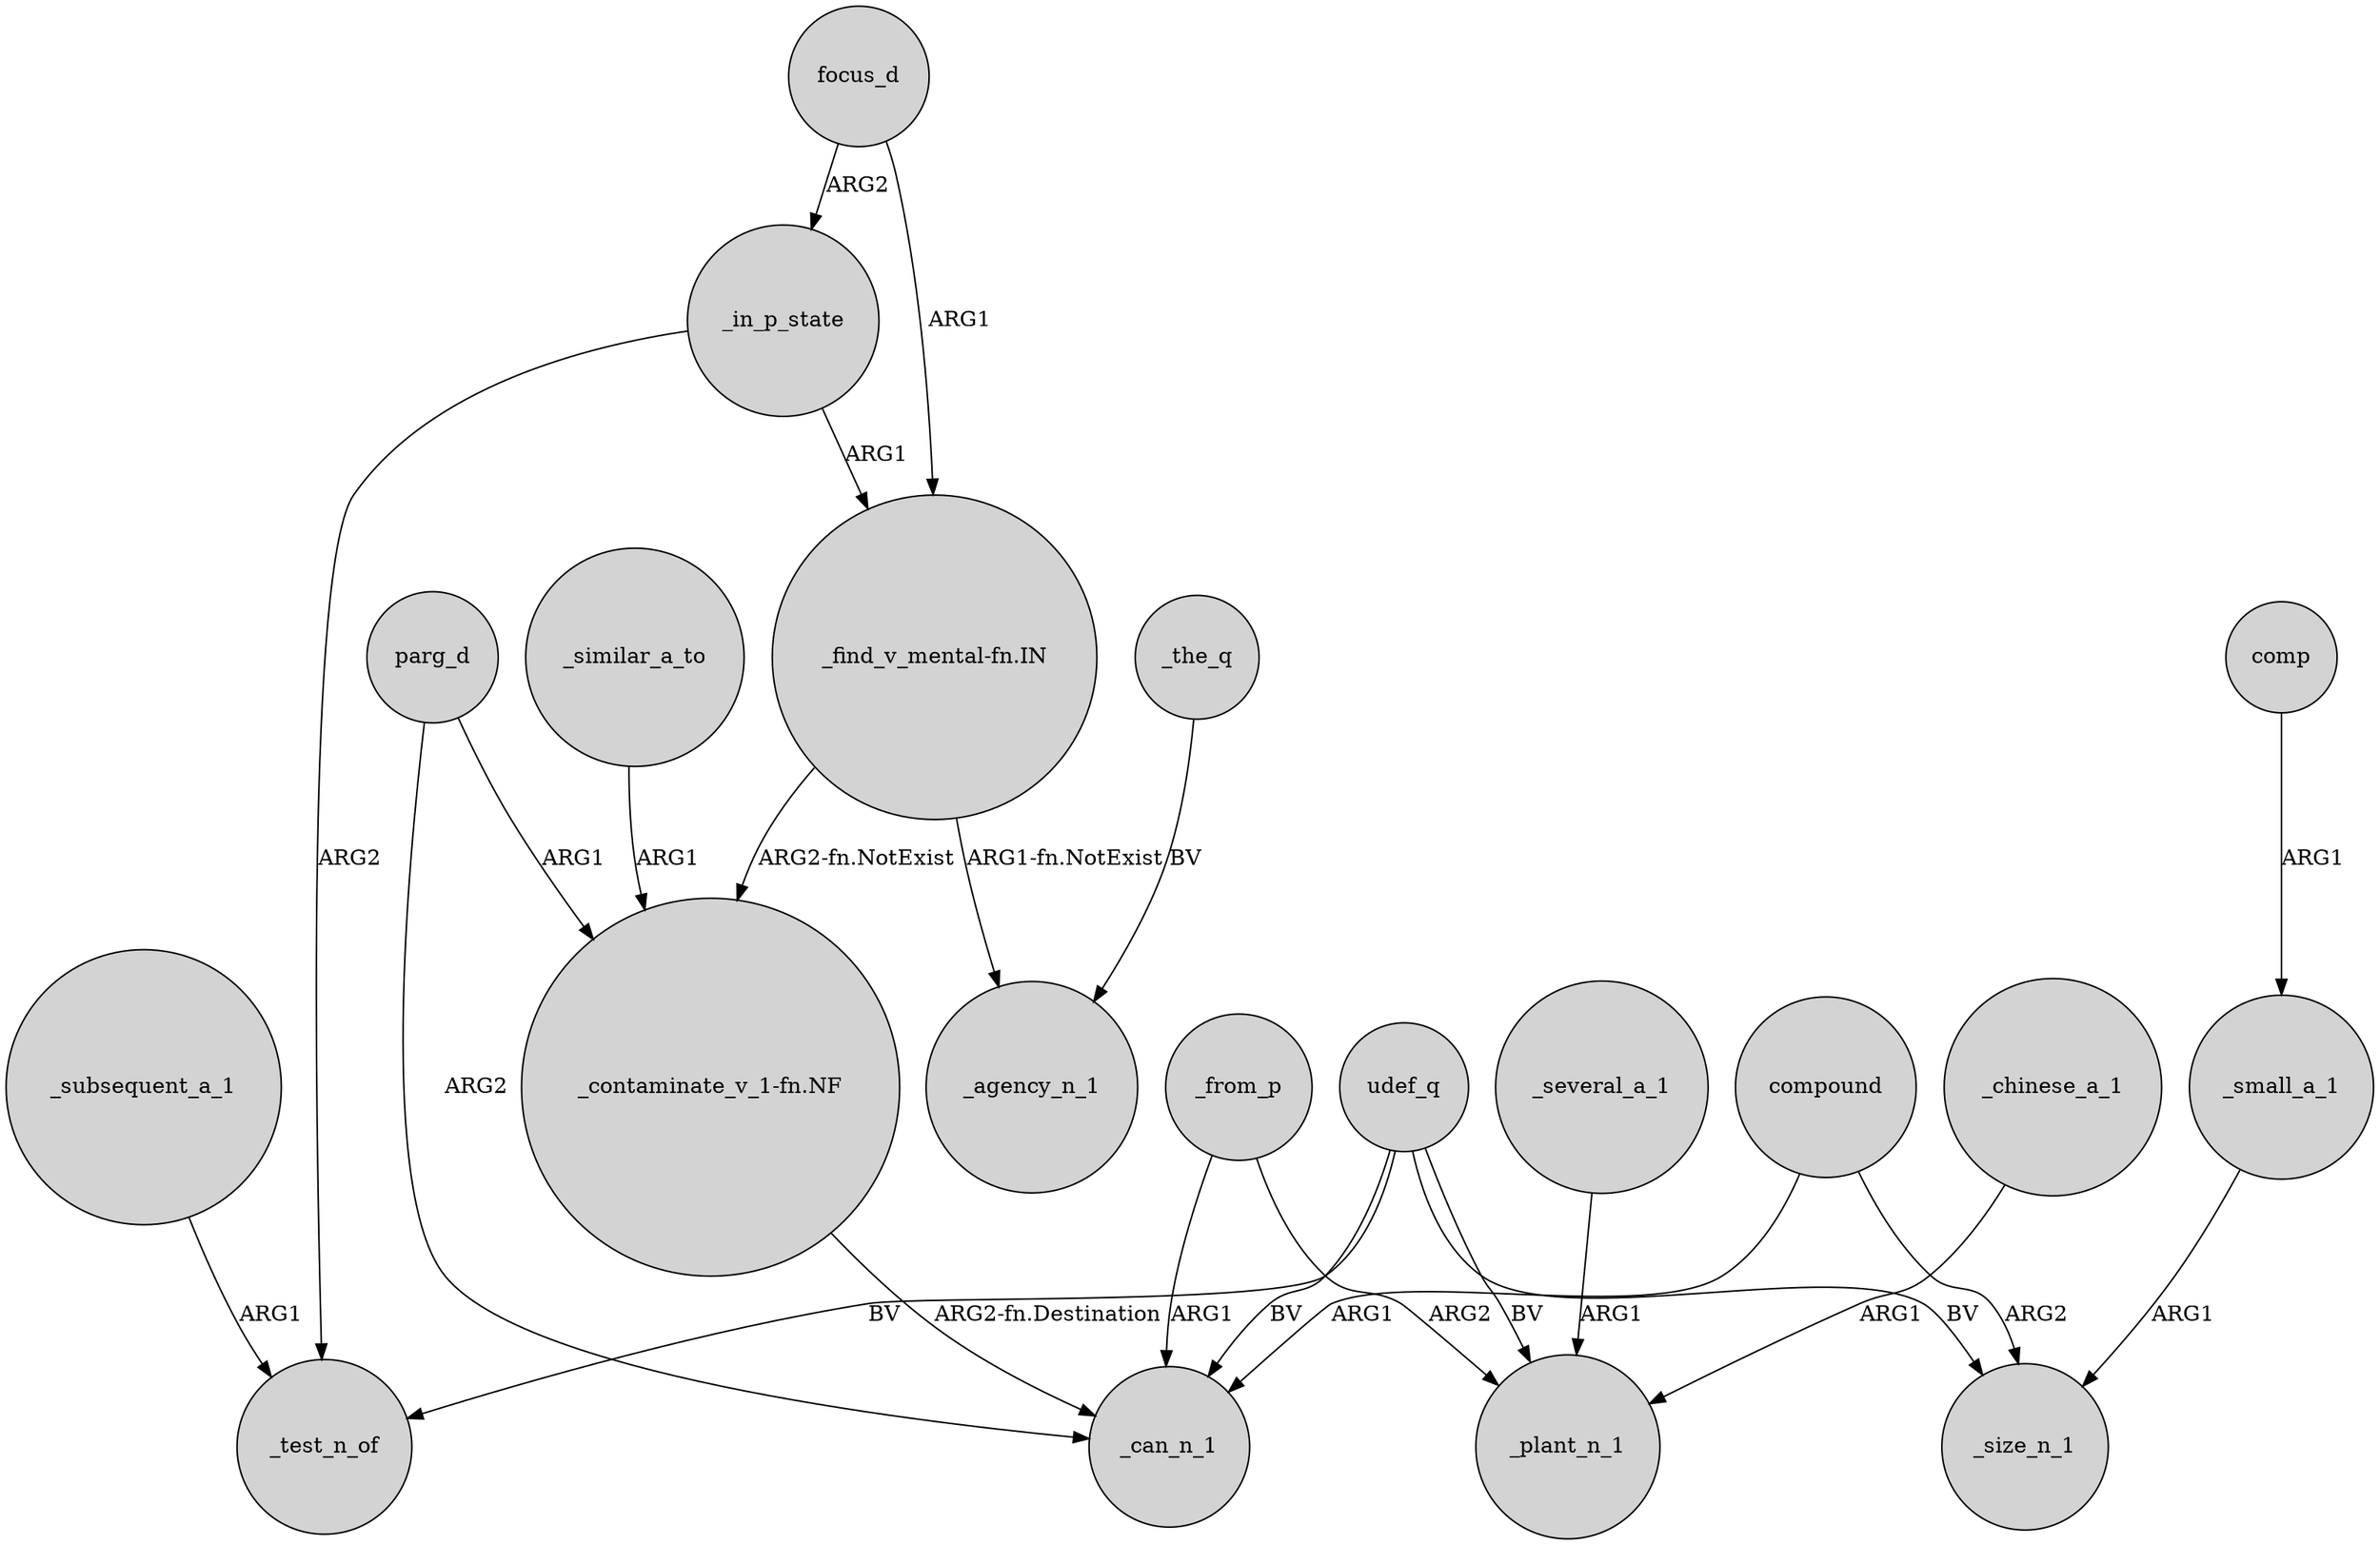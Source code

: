 digraph {
	node [shape=circle style=filled]
	parg_d -> _can_n_1 [label=ARG2]
	_the_q -> _agency_n_1 [label=BV]
	parg_d -> "_contaminate_v_1-fn.NF" [label=ARG1]
	_chinese_a_1 -> _plant_n_1 [label=ARG1]
	_subsequent_a_1 -> _test_n_of [label=ARG1]
	udef_q -> _size_n_1 [label=BV]
	focus_d -> _in_p_state [label=ARG2]
	udef_q -> _test_n_of [label=BV]
	compound -> _can_n_1 [label=ARG1]
	compound -> _size_n_1 [label=ARG2]
	"_contaminate_v_1-fn.NF" -> _can_n_1 [label="ARG2-fn.Destination"]
	_in_p_state -> "_find_v_mental-fn.IN" [label=ARG1]
	_several_a_1 -> _plant_n_1 [label=ARG1]
	comp -> _small_a_1 [label=ARG1]
	udef_q -> _plant_n_1 [label=BV]
	_from_p -> _plant_n_1 [label=ARG2]
	_similar_a_to -> "_contaminate_v_1-fn.NF" [label=ARG1]
	"_find_v_mental-fn.IN" -> "_contaminate_v_1-fn.NF" [label="ARG2-fn.NotExist"]
	_in_p_state -> _test_n_of [label=ARG2]
	"_find_v_mental-fn.IN" -> _agency_n_1 [label="ARG1-fn.NotExist"]
	focus_d -> "_find_v_mental-fn.IN" [label=ARG1]
	_small_a_1 -> _size_n_1 [label=ARG1]
	_from_p -> _can_n_1 [label=ARG1]
	udef_q -> _can_n_1 [label=BV]
}
